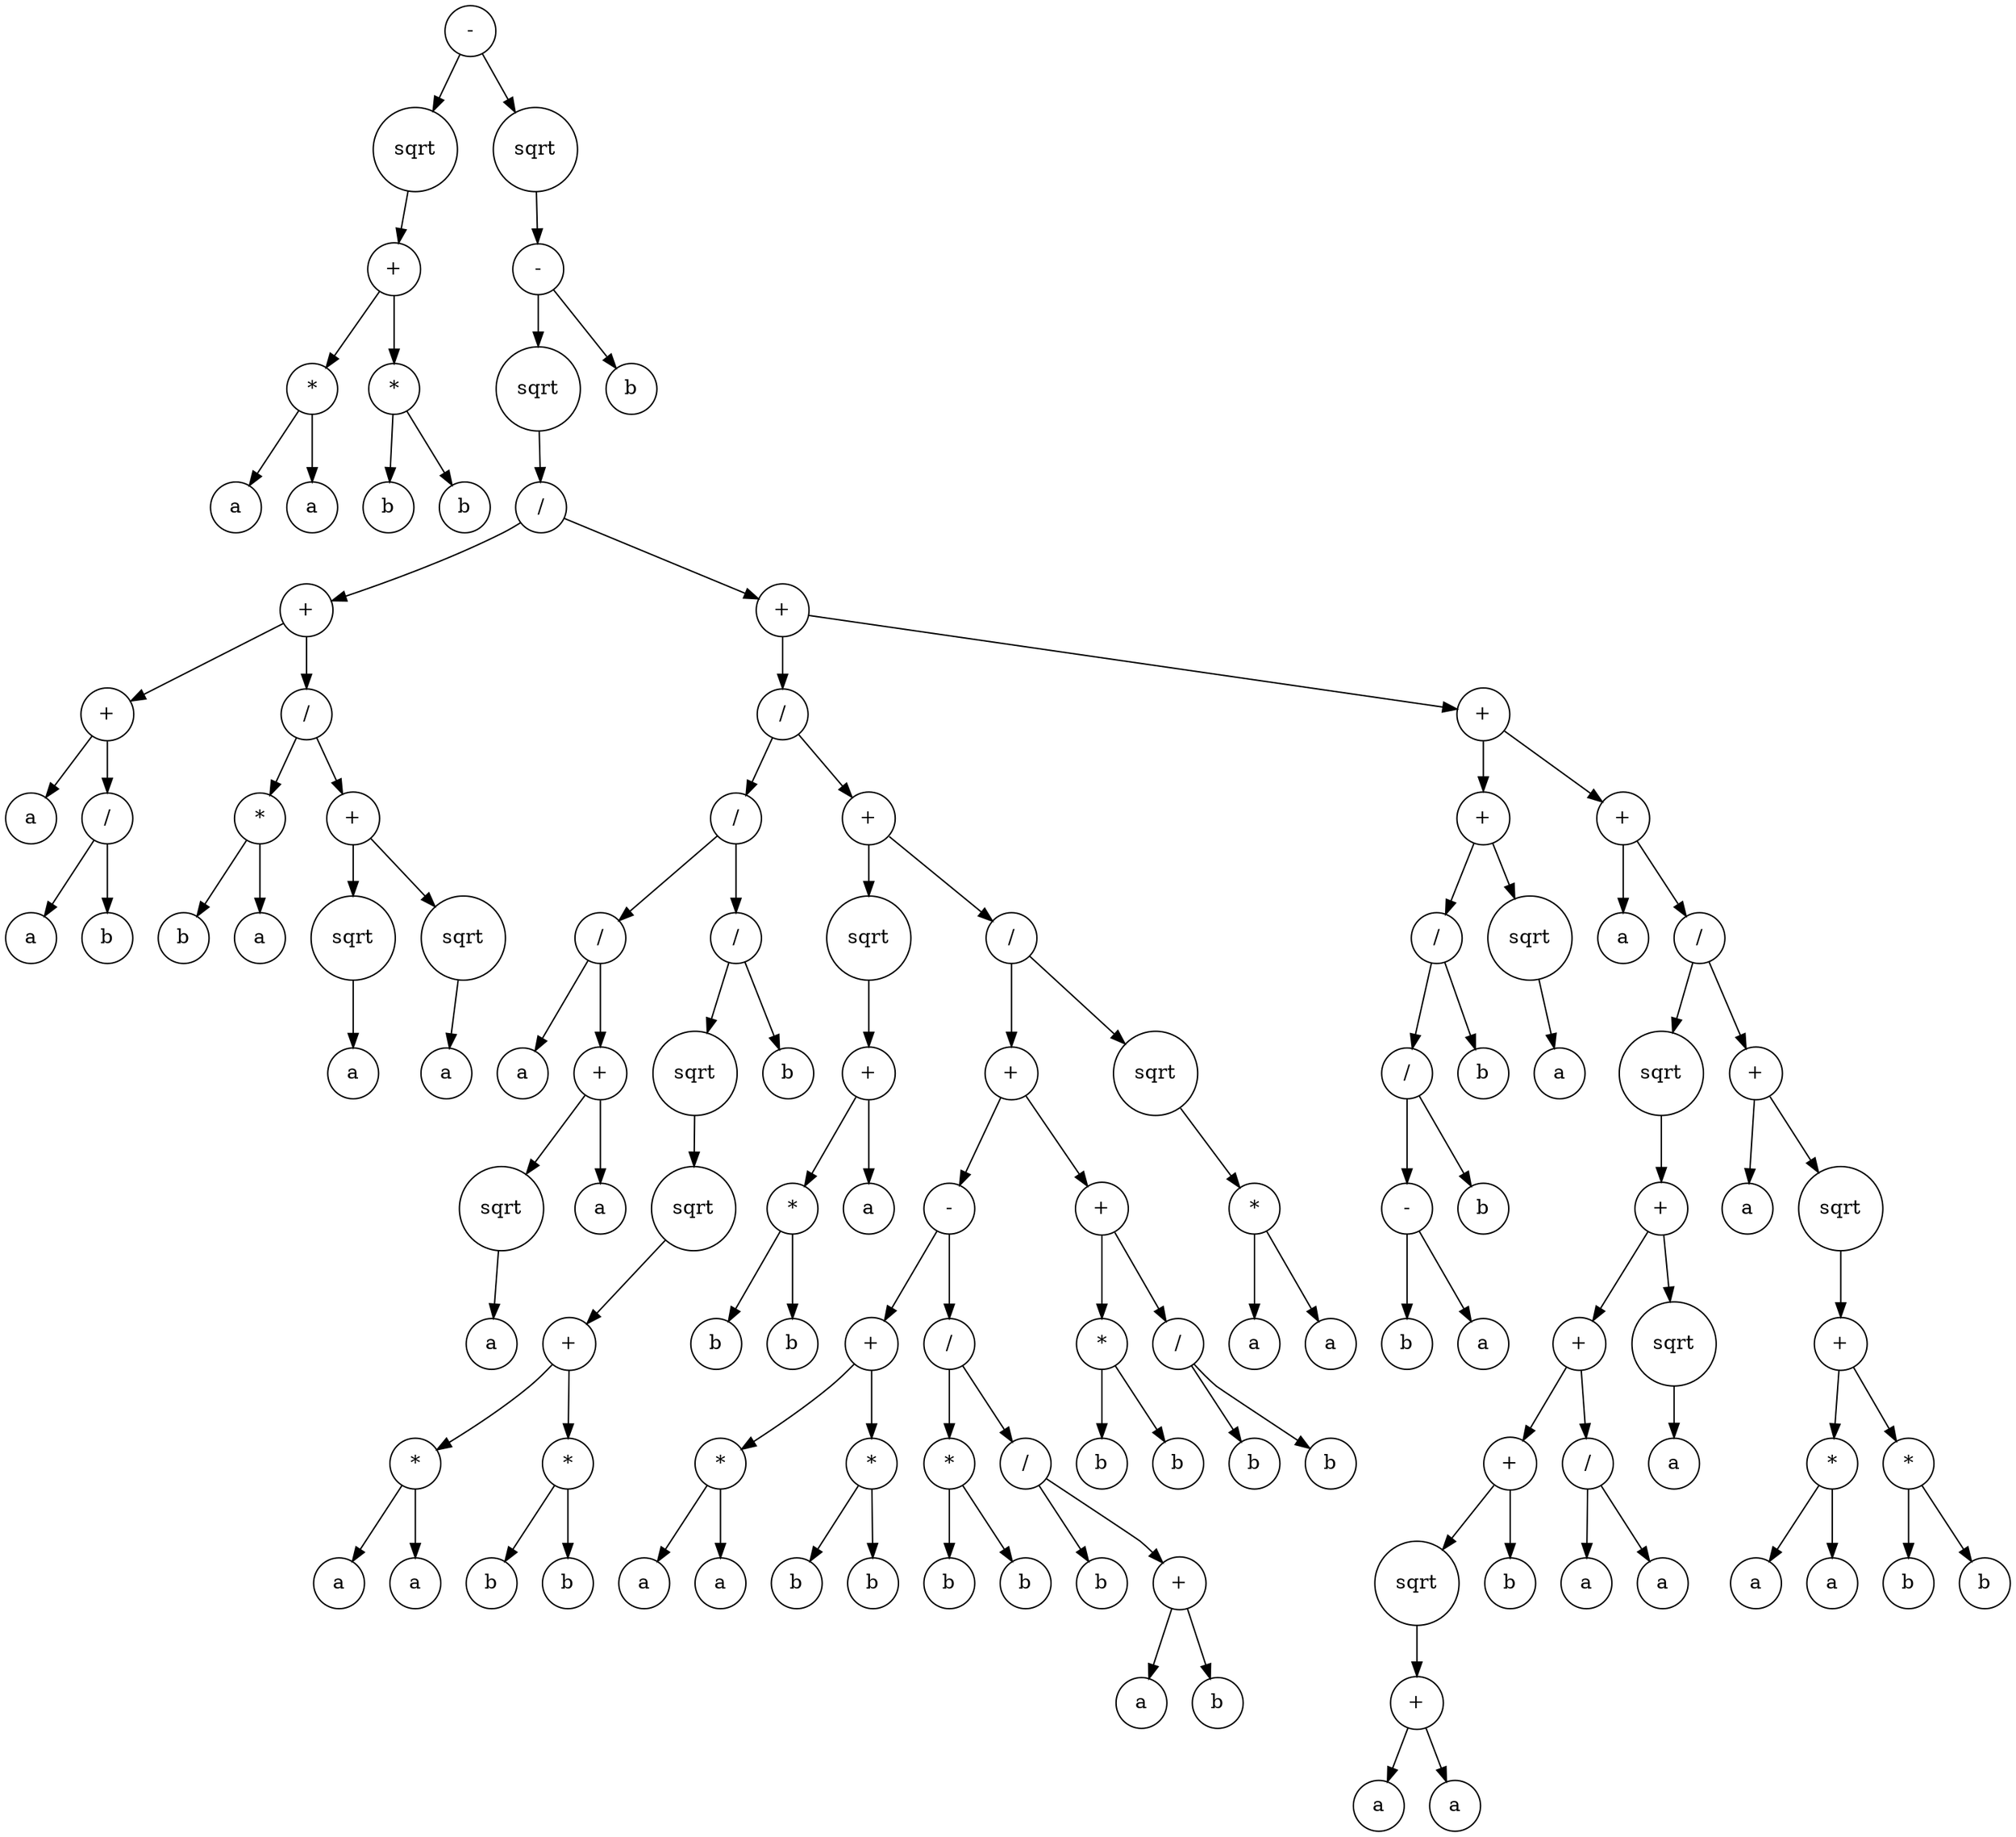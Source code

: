 digraph g {
graph [ordering=out];
node [shape=circle];
n[label = "-"];
n0[label = "sqrt"];
n00[label = "+"];
n000[label = "*"];
n0000[label = "a"];
n000 -> n0000;
n0001[label = "a"];
n000 -> n0001;
n00 -> n000;
n001[label = "*"];
n0010[label = "b"];
n001 -> n0010;
n0011[label = "b"];
n001 -> n0011;
n00 -> n001;
n0 -> n00;
n -> n0;
n1[label = "sqrt"];
n10[label = "-"];
n100[label = "sqrt"];
n1000[label = "/"];
n10000[label = "+"];
n100000[label = "+"];
n1000000[label = "a"];
n100000 -> n1000000;
n1000001[label = "/"];
n10000010[label = "a"];
n1000001 -> n10000010;
n10000011[label = "b"];
n1000001 -> n10000011;
n100000 -> n1000001;
n10000 -> n100000;
n100001[label = "/"];
n1000010[label = "*"];
n10000100[label = "b"];
n1000010 -> n10000100;
n10000101[label = "a"];
n1000010 -> n10000101;
n100001 -> n1000010;
n1000011[label = "+"];
n10000110[label = "sqrt"];
n100001100[label = "a"];
n10000110 -> n100001100;
n1000011 -> n10000110;
n10000111[label = "sqrt"];
n100001110[label = "a"];
n10000111 -> n100001110;
n1000011 -> n10000111;
n100001 -> n1000011;
n10000 -> n100001;
n1000 -> n10000;
n10001[label = "+"];
n100010[label = "/"];
n1000100[label = "/"];
n10001000[label = "/"];
n100010000[label = "a"];
n10001000 -> n100010000;
n100010001[label = "+"];
n1000100010[label = "sqrt"];
n10001000100[label = "a"];
n1000100010 -> n10001000100;
n100010001 -> n1000100010;
n1000100011[label = "a"];
n100010001 -> n1000100011;
n10001000 -> n100010001;
n1000100 -> n10001000;
n10001001[label = "/"];
n100010010[label = "sqrt"];
n1000100100[label = "sqrt"];
n10001001000[label = "+"];
n100010010000[label = "*"];
n1000100100000[label = "a"];
n100010010000 -> n1000100100000;
n1000100100001[label = "a"];
n100010010000 -> n1000100100001;
n10001001000 -> n100010010000;
n100010010001[label = "*"];
n1000100100010[label = "b"];
n100010010001 -> n1000100100010;
n1000100100011[label = "b"];
n100010010001 -> n1000100100011;
n10001001000 -> n100010010001;
n1000100100 -> n10001001000;
n100010010 -> n1000100100;
n10001001 -> n100010010;
n100010011[label = "b"];
n10001001 -> n100010011;
n1000100 -> n10001001;
n100010 -> n1000100;
n1000101[label = "+"];
n10001010[label = "sqrt"];
n100010100[label = "+"];
n1000101000[label = "*"];
n10001010000[label = "b"];
n1000101000 -> n10001010000;
n10001010001[label = "b"];
n1000101000 -> n10001010001;
n100010100 -> n1000101000;
n1000101001[label = "a"];
n100010100 -> n1000101001;
n10001010 -> n100010100;
n1000101 -> n10001010;
n10001011[label = "/"];
n100010110[label = "+"];
n1000101100[label = "-"];
n10001011000[label = "+"];
n100010110000[label = "*"];
n1000101100000[label = "a"];
n100010110000 -> n1000101100000;
n1000101100001[label = "a"];
n100010110000 -> n1000101100001;
n10001011000 -> n100010110000;
n100010110001[label = "*"];
n1000101100010[label = "b"];
n100010110001 -> n1000101100010;
n1000101100011[label = "b"];
n100010110001 -> n1000101100011;
n10001011000 -> n100010110001;
n1000101100 -> n10001011000;
n10001011001[label = "/"];
n100010110010[label = "*"];
n1000101100100[label = "b"];
n100010110010 -> n1000101100100;
n1000101100101[label = "b"];
n100010110010 -> n1000101100101;
n10001011001 -> n100010110010;
n100010110011[label = "/"];
n1000101100110[label = "b"];
n100010110011 -> n1000101100110;
n1000101100111[label = "+"];
n10001011001110[label = "a"];
n1000101100111 -> n10001011001110;
n10001011001111[label = "b"];
n1000101100111 -> n10001011001111;
n100010110011 -> n1000101100111;
n10001011001 -> n100010110011;
n1000101100 -> n10001011001;
n100010110 -> n1000101100;
n1000101101[label = "+"];
n10001011010[label = "*"];
n100010110100[label = "b"];
n10001011010 -> n100010110100;
n100010110101[label = "b"];
n10001011010 -> n100010110101;
n1000101101 -> n10001011010;
n10001011011[label = "/"];
n100010110110[label = "b"];
n10001011011 -> n100010110110;
n100010110111[label = "b"];
n10001011011 -> n100010110111;
n1000101101 -> n10001011011;
n100010110 -> n1000101101;
n10001011 -> n100010110;
n100010111[label = "sqrt"];
n1000101110[label = "*"];
n10001011100[label = "a"];
n1000101110 -> n10001011100;
n10001011101[label = "a"];
n1000101110 -> n10001011101;
n100010111 -> n1000101110;
n10001011 -> n100010111;
n1000101 -> n10001011;
n100010 -> n1000101;
n10001 -> n100010;
n100011[label = "+"];
n1000110[label = "+"];
n10001100[label = "/"];
n100011000[label = "/"];
n1000110000[label = "-"];
n10001100000[label = "b"];
n1000110000 -> n10001100000;
n10001100001[label = "a"];
n1000110000 -> n10001100001;
n100011000 -> n1000110000;
n1000110001[label = "b"];
n100011000 -> n1000110001;
n10001100 -> n100011000;
n100011001[label = "b"];
n10001100 -> n100011001;
n1000110 -> n10001100;
n10001101[label = "sqrt"];
n100011010[label = "a"];
n10001101 -> n100011010;
n1000110 -> n10001101;
n100011 -> n1000110;
n1000111[label = "+"];
n10001110[label = "a"];
n1000111 -> n10001110;
n10001111[label = "/"];
n100011110[label = "sqrt"];
n1000111100[label = "+"];
n10001111000[label = "+"];
n100011110000[label = "+"];
n1000111100000[label = "sqrt"];
n10001111000000[label = "+"];
n100011110000000[label = "a"];
n10001111000000 -> n100011110000000;
n100011110000001[label = "a"];
n10001111000000 -> n100011110000001;
n1000111100000 -> n10001111000000;
n100011110000 -> n1000111100000;
n1000111100001[label = "b"];
n100011110000 -> n1000111100001;
n10001111000 -> n100011110000;
n100011110001[label = "/"];
n1000111100010[label = "a"];
n100011110001 -> n1000111100010;
n1000111100011[label = "a"];
n100011110001 -> n1000111100011;
n10001111000 -> n100011110001;
n1000111100 -> n10001111000;
n10001111001[label = "sqrt"];
n100011110010[label = "a"];
n10001111001 -> n100011110010;
n1000111100 -> n10001111001;
n100011110 -> n1000111100;
n10001111 -> n100011110;
n100011111[label = "+"];
n1000111110[label = "a"];
n100011111 -> n1000111110;
n1000111111[label = "sqrt"];
n10001111110[label = "+"];
n100011111100[label = "*"];
n1000111111000[label = "a"];
n100011111100 -> n1000111111000;
n1000111111001[label = "a"];
n100011111100 -> n1000111111001;
n10001111110 -> n100011111100;
n100011111101[label = "*"];
n1000111111010[label = "b"];
n100011111101 -> n1000111111010;
n1000111111011[label = "b"];
n100011111101 -> n1000111111011;
n10001111110 -> n100011111101;
n1000111111 -> n10001111110;
n100011111 -> n1000111111;
n10001111 -> n100011111;
n1000111 -> n10001111;
n100011 -> n1000111;
n10001 -> n100011;
n1000 -> n10001;
n100 -> n1000;
n10 -> n100;
n101[label = "b"];
n10 -> n101;
n1 -> n10;
n -> n1;
}
